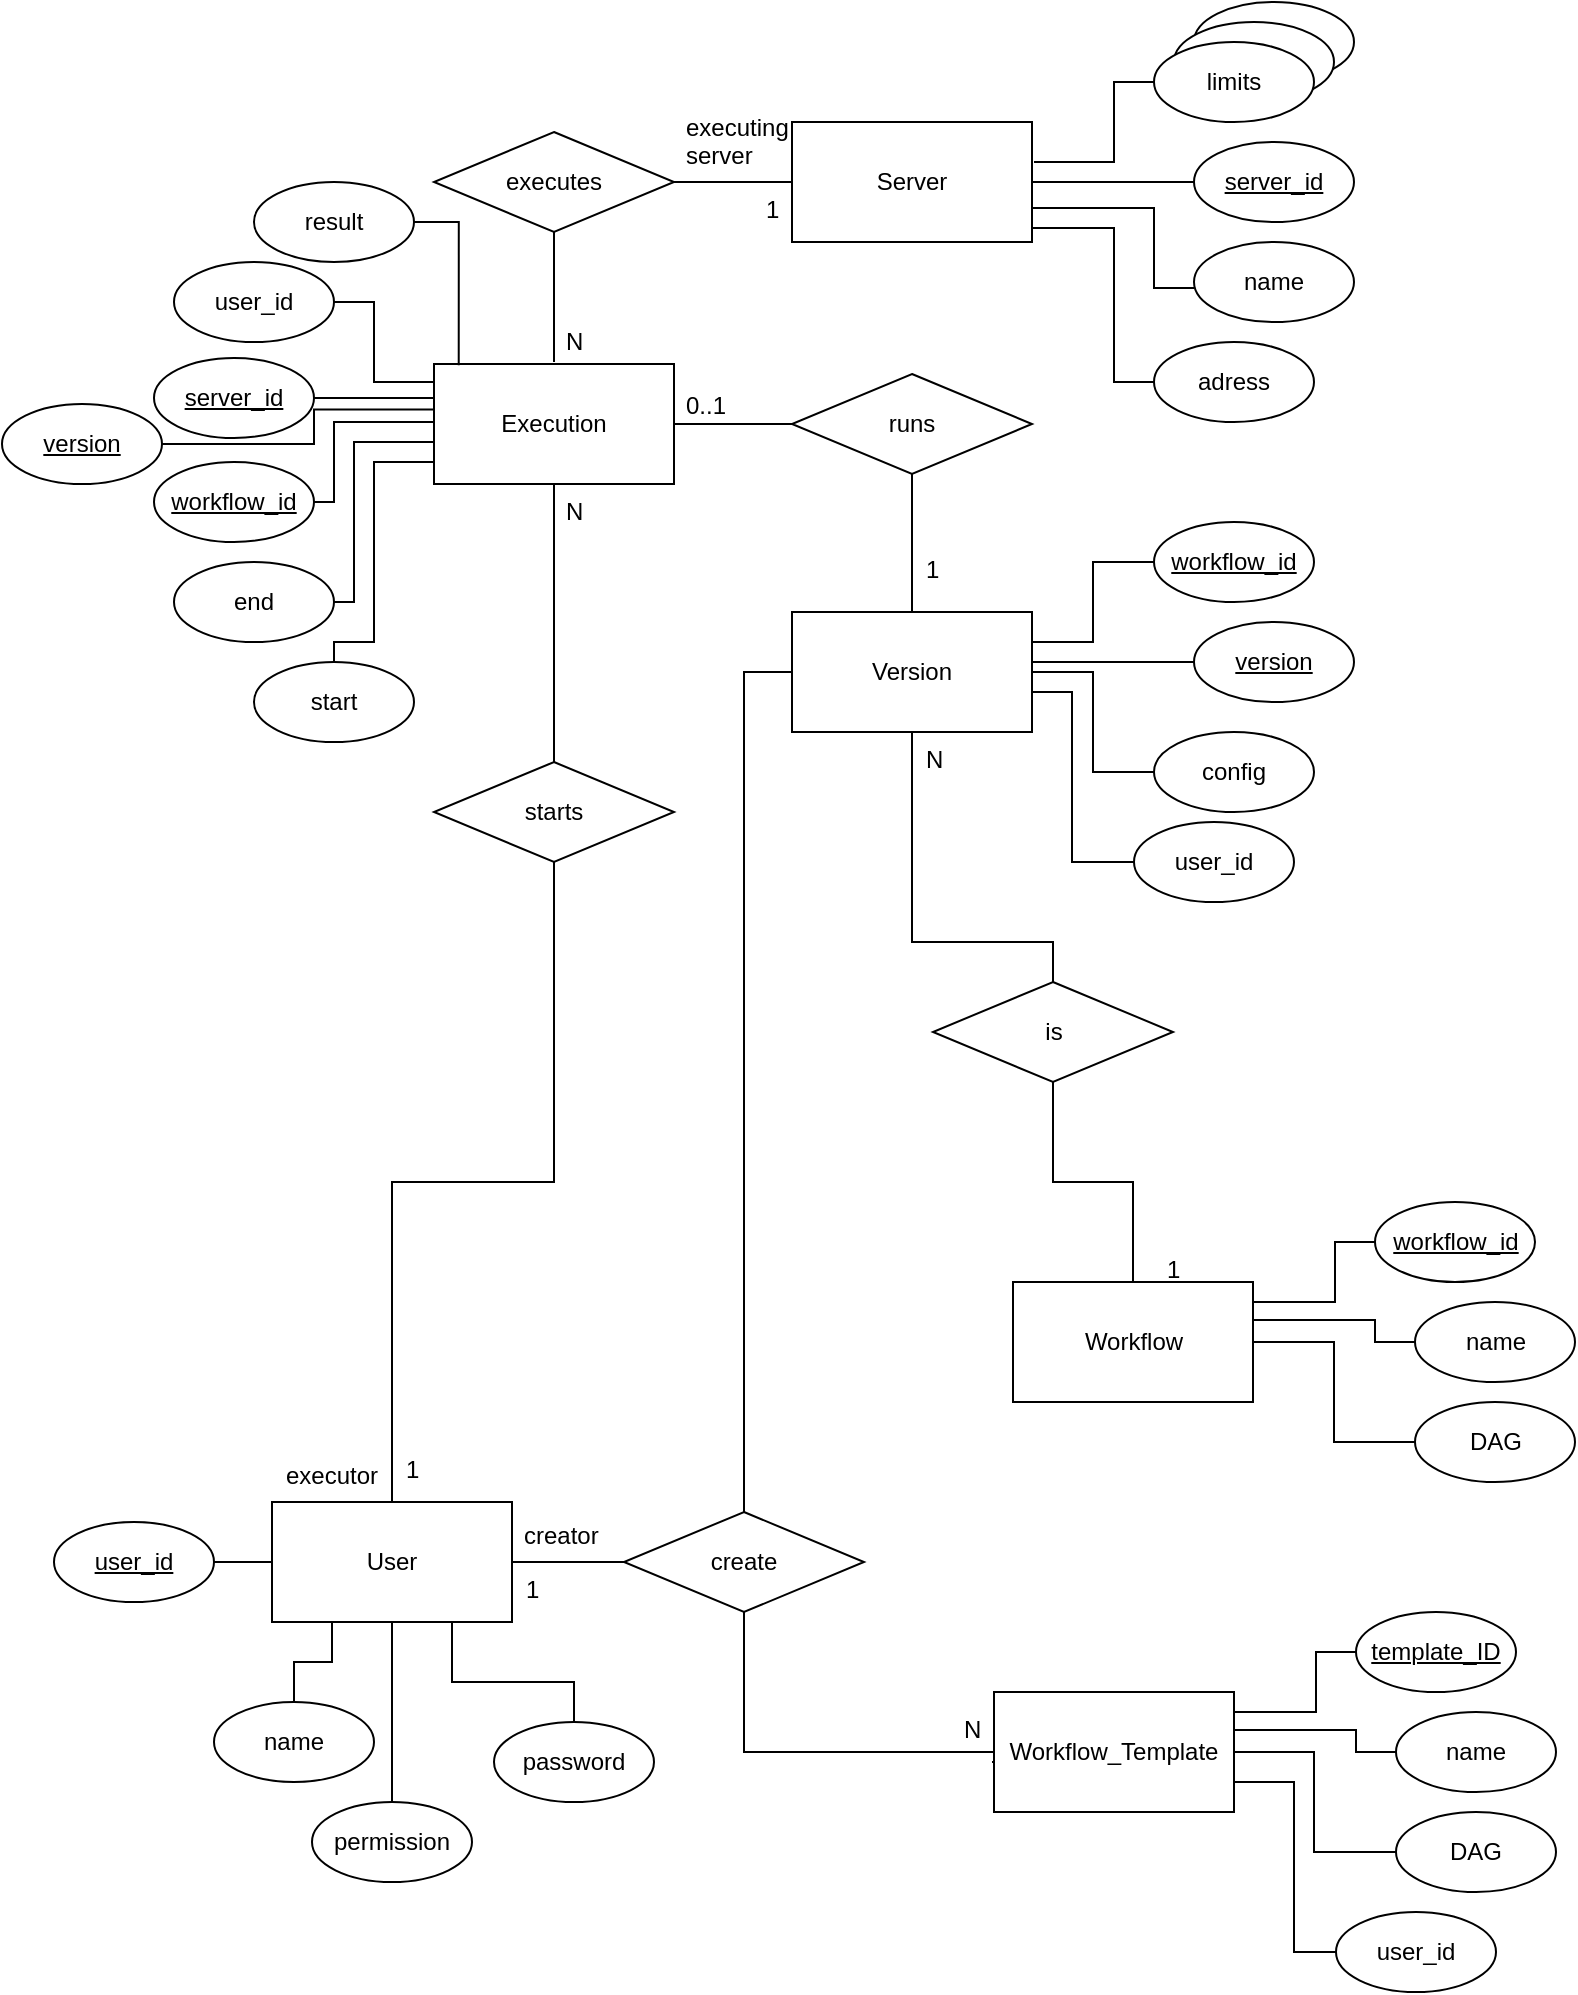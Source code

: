 <mxfile version="15.9.4" type="device"><diagram id="R2lEEEUBdFMjLlhIrx00" name="Page-1"><mxGraphModel dx="1829" dy="672" grid="1" gridSize="10" guides="1" tooltips="1" connect="1" arrows="1" fold="1" page="1" pageScale="1" pageWidth="827" pageHeight="1169" background="none" math="0" shadow="0" extFonts="Permanent Marker^https://fonts.googleapis.com/css?family=Permanent+Marker"><root><mxCell id="0"/><mxCell id="1" parent="0"/><mxCell id="A2w-pQ9t_3ra4QmnTW0P-2" value="User" style="rounded=0;whiteSpace=wrap;html=1;" parent="1" vertex="1"><mxGeometry x="99" y="800" width="120" height="60" as="geometry"/></mxCell><mxCell id="A2w-pQ9t_3ra4QmnTW0P-3" value="Server" style="rounded=0;whiteSpace=wrap;html=1;" parent="1" vertex="1"><mxGeometry x="359" y="110" width="120" height="60" as="geometry"/></mxCell><mxCell id="A2w-pQ9t_3ra4QmnTW0P-42" style="edgeStyle=orthogonalEdgeStyle;rounded=0;orthogonalLoop=1;jettySize=auto;html=1;entryX=0.5;entryY=0;entryDx=0;entryDy=0;endArrow=none;endFill=0;exitX=0;exitY=0.5;exitDx=0;exitDy=0;" parent="1" source="OyhDAPWzYYzq3DxiSER8-15" target="A2w-pQ9t_3ra4QmnTW0P-37" edge="1"><mxGeometry relative="1" as="geometry"/></mxCell><mxCell id="A2w-pQ9t_3ra4QmnTW0P-4" value="Workflow" style="rounded=0;whiteSpace=wrap;html=1;" parent="1" vertex="1"><mxGeometry x="469.5" y="690" width="120" height="60" as="geometry"/></mxCell><mxCell id="A2w-pQ9t_3ra4QmnTW0P-21" style="edgeStyle=orthogonalEdgeStyle;rounded=0;orthogonalLoop=1;jettySize=auto;html=1;entryX=1;entryY=0.5;entryDx=0;entryDy=0;endArrow=none;endFill=0;" parent="1" source="A2w-pQ9t_3ra4QmnTW0P-12" target="A2w-pQ9t_3ra4QmnTW0P-3" edge="1"><mxGeometry relative="1" as="geometry"><Array as="points"><mxPoint x="510" y="140"/><mxPoint x="510" y="140"/></Array></mxGeometry></mxCell><mxCell id="A2w-pQ9t_3ra4QmnTW0P-12" value="&lt;u&gt;server_id&lt;/u&gt;" style="ellipse;whiteSpace=wrap;html=1;glass=0;" parent="1" vertex="1"><mxGeometry x="560" y="120" width="80" height="40" as="geometry"/></mxCell><mxCell id="A2w-pQ9t_3ra4QmnTW0P-13" value="&lt;div&gt;limits&lt;/div&gt;" style="ellipse;whiteSpace=wrap;html=1;glass=0;" parent="1" vertex="1"><mxGeometry x="560" y="50" width="80" height="40" as="geometry"/></mxCell><mxCell id="A2w-pQ9t_3ra4QmnTW0P-22" style="edgeStyle=orthogonalEdgeStyle;rounded=0;orthogonalLoop=1;jettySize=auto;html=1;endArrow=none;endFill=0;" parent="1" edge="1"><mxGeometry relative="1" as="geometry"><mxPoint x="560" y="193" as="sourcePoint"/><mxPoint x="500" y="153" as="targetPoint"/><Array as="points"><mxPoint x="540" y="193"/><mxPoint x="540" y="153"/><mxPoint x="479" y="153"/></Array></mxGeometry></mxCell><mxCell id="A2w-pQ9t_3ra4QmnTW0P-14" value="name" style="ellipse;whiteSpace=wrap;html=1;glass=0;" parent="1" vertex="1"><mxGeometry x="560" y="170" width="80" height="40" as="geometry"/></mxCell><mxCell id="A2w-pQ9t_3ra4QmnTW0P-23" style="edgeStyle=orthogonalEdgeStyle;rounded=0;orthogonalLoop=1;jettySize=auto;html=1;entryX=1;entryY=0.883;entryDx=0;entryDy=0;entryPerimeter=0;endArrow=none;endFill=0;" parent="1" source="A2w-pQ9t_3ra4QmnTW0P-15" target="A2w-pQ9t_3ra4QmnTW0P-3" edge="1"><mxGeometry relative="1" as="geometry"><Array as="points"><mxPoint x="520" y="240"/><mxPoint x="520" y="163"/></Array></mxGeometry></mxCell><mxCell id="A2w-pQ9t_3ra4QmnTW0P-15" value="adress" style="ellipse;whiteSpace=wrap;html=1;glass=0;" parent="1" vertex="1"><mxGeometry x="540" y="220" width="80" height="40" as="geometry"/></mxCell><mxCell id="A2w-pQ9t_3ra4QmnTW0P-17" value="&lt;div&gt;limits&lt;/div&gt;" style="ellipse;whiteSpace=wrap;html=1;glass=0;" parent="1" vertex="1"><mxGeometry x="550" y="60" width="80" height="40" as="geometry"/></mxCell><mxCell id="A2w-pQ9t_3ra4QmnTW0P-20" style="edgeStyle=orthogonalEdgeStyle;rounded=0;orthogonalLoop=1;jettySize=auto;html=1;endArrow=none;endFill=0;" parent="1" source="A2w-pQ9t_3ra4QmnTW0P-18" edge="1"><mxGeometry relative="1" as="geometry"><mxPoint x="480" y="130" as="targetPoint"/><Array as="points"><mxPoint x="520" y="90"/><mxPoint x="520" y="130"/><mxPoint x="480" y="130"/></Array></mxGeometry></mxCell><mxCell id="A2w-pQ9t_3ra4QmnTW0P-18" value="&lt;div&gt;limits&lt;/div&gt;" style="ellipse;whiteSpace=wrap;html=1;glass=0;" parent="1" vertex="1"><mxGeometry x="540" y="70" width="80" height="40" as="geometry"/></mxCell><mxCell id="A2w-pQ9t_3ra4QmnTW0P-54" style="edgeStyle=orthogonalEdgeStyle;rounded=0;orthogonalLoop=1;jettySize=auto;html=1;entryX=0.5;entryY=0;entryDx=0;entryDy=0;endArrow=none;endFill=0;targetPerimeterSpacing=0;" parent="1" source="A2w-pQ9t_3ra4QmnTW0P-24" target="A2w-pQ9t_3ra4QmnTW0P-53" edge="1"><mxGeometry relative="1" as="geometry"/></mxCell><mxCell id="A2w-pQ9t_3ra4QmnTW0P-24" value="Execution" style="rounded=0;whiteSpace=wrap;html=1;glass=0;" parent="1" vertex="1"><mxGeometry x="180" y="231" width="120" height="60" as="geometry"/></mxCell><mxCell id="A2w-pQ9t_3ra4QmnTW0P-51" style="edgeStyle=orthogonalEdgeStyle;rounded=0;orthogonalLoop=1;jettySize=auto;html=1;endArrow=none;endFill=0;targetPerimeterSpacing=0;" parent="1" source="A2w-pQ9t_3ra4QmnTW0P-25" edge="1"><mxGeometry relative="1" as="geometry"><mxPoint x="240" y="230" as="targetPoint"/></mxGeometry></mxCell><mxCell id="A2w-pQ9t_3ra4QmnTW0P-52" style="edgeStyle=orthogonalEdgeStyle;rounded=0;orthogonalLoop=1;jettySize=auto;html=1;entryX=0;entryY=0.5;entryDx=0;entryDy=0;endArrow=none;endFill=0;targetPerimeterSpacing=0;" parent="1" source="A2w-pQ9t_3ra4QmnTW0P-25" target="A2w-pQ9t_3ra4QmnTW0P-3" edge="1"><mxGeometry relative="1" as="geometry"/></mxCell><mxCell id="A2w-pQ9t_3ra4QmnTW0P-25" value="executes" style="rhombus;whiteSpace=wrap;html=1;" parent="1" vertex="1"><mxGeometry x="180" y="115" width="120" height="50" as="geometry"/></mxCell><mxCell id="A2w-pQ9t_3ra4QmnTW0P-46" style="edgeStyle=orthogonalEdgeStyle;rounded=0;orthogonalLoop=1;jettySize=auto;html=1;endArrow=none;endFill=0;targetPerimeterSpacing=0;" parent="1" source="A2w-pQ9t_3ra4QmnTW0P-26" edge="1"><mxGeometry relative="1" as="geometry"><mxPoint x="180" y="240" as="targetPoint"/><Array as="points"><mxPoint x="150" y="200"/><mxPoint x="150" y="240"/></Array></mxGeometry></mxCell><mxCell id="A2w-pQ9t_3ra4QmnTW0P-26" value="user_id" style="ellipse;whiteSpace=wrap;html=1;glass=0;" parent="1" vertex="1"><mxGeometry x="50" y="180" width="80" height="40" as="geometry"/></mxCell><mxCell id="A2w-pQ9t_3ra4QmnTW0P-45" style="edgeStyle=orthogonalEdgeStyle;rounded=0;orthogonalLoop=1;jettySize=auto;html=1;endArrow=none;endFill=0;targetPerimeterSpacing=0;" parent="1" source="A2w-pQ9t_3ra4QmnTW0P-27" edge="1"><mxGeometry relative="1" as="geometry"><mxPoint x="180" y="248" as="targetPoint"/></mxGeometry></mxCell><mxCell id="A2w-pQ9t_3ra4QmnTW0P-27" value="&lt;u&gt;server_id&lt;/u&gt;" style="ellipse;whiteSpace=wrap;html=1;glass=0;" parent="1" vertex="1"><mxGeometry x="40" y="228" width="80" height="40" as="geometry"/></mxCell><mxCell id="A2w-pQ9t_3ra4QmnTW0P-44" style="edgeStyle=orthogonalEdgeStyle;rounded=0;orthogonalLoop=1;jettySize=auto;html=1;endArrow=none;endFill=0;targetPerimeterSpacing=0;" parent="1" source="A2w-pQ9t_3ra4QmnTW0P-28" edge="1"><mxGeometry relative="1" as="geometry"><mxPoint x="180" y="260" as="targetPoint"/><Array as="points"><mxPoint x="130" y="300"/><mxPoint x="130" y="260"/></Array></mxGeometry></mxCell><mxCell id="A2w-pQ9t_3ra4QmnTW0P-28" value="&lt;u&gt;workflow_id&lt;/u&gt;" style="ellipse;whiteSpace=wrap;html=1;glass=0;" parent="1" vertex="1"><mxGeometry x="40" y="280" width="80" height="40" as="geometry"/></mxCell><mxCell id="A2w-pQ9t_3ra4QmnTW0P-60" style="edgeStyle=orthogonalEdgeStyle;rounded=0;orthogonalLoop=1;jettySize=auto;html=1;entryX=1;entryY=0.25;entryDx=0;entryDy=0;endArrow=none;endFill=0;targetPerimeterSpacing=0;exitX=0;exitY=0.5;exitDx=0;exitDy=0;" parent="1" source="A2w-pQ9t_3ra4QmnTW0P-29" edge="1"><mxGeometry relative="1" as="geometry"><mxPoint x="670.5" y="724" as="sourcePoint"/><mxPoint x="589.5" y="709" as="targetPoint"/><Array as="points"><mxPoint x="650.5" y="720"/><mxPoint x="650.5" y="709"/></Array></mxGeometry></mxCell><mxCell id="A2w-pQ9t_3ra4QmnTW0P-29" value="name" style="ellipse;whiteSpace=wrap;html=1;glass=0;" parent="1" vertex="1"><mxGeometry x="670.5" y="700" width="80" height="40" as="geometry"/></mxCell><mxCell id="A2w-pQ9t_3ra4QmnTW0P-61" style="edgeStyle=orthogonalEdgeStyle;rounded=0;orthogonalLoop=1;jettySize=auto;html=1;entryX=1;entryY=0.5;entryDx=0;entryDy=0;endArrow=none;endFill=0;targetPerimeterSpacing=0;" parent="1" source="A2w-pQ9t_3ra4QmnTW0P-30" target="A2w-pQ9t_3ra4QmnTW0P-4" edge="1"><mxGeometry relative="1" as="geometry"/></mxCell><mxCell id="A2w-pQ9t_3ra4QmnTW0P-30" value="DAG" style="ellipse;whiteSpace=wrap;html=1;glass=0;" parent="1" vertex="1"><mxGeometry x="670.5" y="750" width="80" height="40" as="geometry"/></mxCell><mxCell id="A2w-pQ9t_3ra4QmnTW0P-47" style="edgeStyle=orthogonalEdgeStyle;rounded=0;orthogonalLoop=1;jettySize=auto;html=1;endArrow=none;endFill=0;targetPerimeterSpacing=0;exitX=0.5;exitY=0;exitDx=0;exitDy=0;" parent="1" source="A2w-pQ9t_3ra4QmnTW0P-31" edge="1"><mxGeometry relative="1" as="geometry"><mxPoint x="180" y="280" as="targetPoint"/><Array as="points"><mxPoint x="130" y="370"/><mxPoint x="150" y="370"/><mxPoint x="150" y="280"/></Array></mxGeometry></mxCell><mxCell id="A2w-pQ9t_3ra4QmnTW0P-31" value="start" style="ellipse;whiteSpace=wrap;html=1;glass=0;" parent="1" vertex="1"><mxGeometry x="90" y="380" width="80" height="40" as="geometry"/></mxCell><mxCell id="A2w-pQ9t_3ra4QmnTW0P-43" style="edgeStyle=orthogonalEdgeStyle;rounded=0;orthogonalLoop=1;jettySize=auto;html=1;entryX=0;entryY=0.75;entryDx=0;entryDy=0;endArrow=none;endFill=0;targetPerimeterSpacing=0;" parent="1" edge="1"><mxGeometry relative="1" as="geometry"><mxPoint x="130" y="350" as="sourcePoint"/><mxPoint x="180" y="270" as="targetPoint"/><Array as="points"><mxPoint x="140" y="350"/><mxPoint x="140" y="270"/></Array></mxGeometry></mxCell><mxCell id="A2w-pQ9t_3ra4QmnTW0P-32" value="end" style="ellipse;whiteSpace=wrap;html=1;glass=0;" parent="1" vertex="1"><mxGeometry x="50" y="330" width="80" height="40" as="geometry"/></mxCell><mxCell id="A2w-pQ9t_3ra4QmnTW0P-59" style="edgeStyle=orthogonalEdgeStyle;rounded=0;orthogonalLoop=1;jettySize=auto;html=1;entryX=1;entryY=0;entryDx=0;entryDy=0;endArrow=none;endFill=0;targetPerimeterSpacing=0;" parent="1" source="A2w-pQ9t_3ra4QmnTW0P-33" target="A2w-pQ9t_3ra4QmnTW0P-4" edge="1"><mxGeometry relative="1" as="geometry"><Array as="points"><mxPoint x="630.5" y="670"/><mxPoint x="630.5" y="700"/><mxPoint x="589.5" y="700"/></Array></mxGeometry></mxCell><mxCell id="A2w-pQ9t_3ra4QmnTW0P-33" value="&lt;u&gt;workflow_id&lt;/u&gt;" style="ellipse;whiteSpace=wrap;html=1;glass=0;" parent="1" vertex="1"><mxGeometry x="650.5" y="650" width="80" height="40" as="geometry"/></mxCell><mxCell id="OyhDAPWzYYzq3DxiSER8-36" style="edgeStyle=orthogonalEdgeStyle;rounded=0;orthogonalLoop=1;jettySize=auto;html=1;entryX=0;entryY=0.5;entryDx=0;entryDy=0;endArrow=none;endFill=0;" edge="1" parent="1" source="A2w-pQ9t_3ra4QmnTW0P-35" target="A2w-pQ9t_3ra4QmnTW0P-2"><mxGeometry relative="1" as="geometry"/></mxCell><mxCell id="A2w-pQ9t_3ra4QmnTW0P-35" value="&lt;u&gt;user_id&lt;/u&gt;" style="ellipse;whiteSpace=wrap;html=1;glass=0;" parent="1" vertex="1"><mxGeometry x="-10" y="810" width="80" height="40" as="geometry"/></mxCell><mxCell id="A2w-pQ9t_3ra4QmnTW0P-56" style="edgeStyle=orthogonalEdgeStyle;rounded=0;orthogonalLoop=1;jettySize=auto;html=1;entryX=0.25;entryY=1;entryDx=0;entryDy=0;endArrow=none;endFill=0;targetPerimeterSpacing=0;" parent="1" source="A2w-pQ9t_3ra4QmnTW0P-36" target="A2w-pQ9t_3ra4QmnTW0P-2" edge="1"><mxGeometry relative="1" as="geometry"/></mxCell><mxCell id="A2w-pQ9t_3ra4QmnTW0P-36" value="name" style="ellipse;whiteSpace=wrap;html=1;glass=0;" parent="1" vertex="1"><mxGeometry x="70" y="900" width="80" height="40" as="geometry"/></mxCell><mxCell id="OyhDAPWzYYzq3DxiSER8-42" style="edgeStyle=orthogonalEdgeStyle;rounded=0;orthogonalLoop=1;jettySize=auto;html=1;endArrow=none;endFill=0;" edge="1" parent="1" source="A2w-pQ9t_3ra4QmnTW0P-37" target="A2w-pQ9t_3ra4QmnTW0P-2"><mxGeometry relative="1" as="geometry"/></mxCell><mxCell id="OyhDAPWzYYzq3DxiSER8-44" style="edgeStyle=orthogonalEdgeStyle;rounded=0;orthogonalLoop=1;jettySize=auto;html=1;entryX=0;entryY=0.5;entryDx=0;entryDy=0;endArrow=none;endFill=0;exitX=0.5;exitY=1;exitDx=0;exitDy=0;startArrow=none;" edge="1" parent="1" source="A2w-pQ9t_3ra4QmnTW0P-70" target="OyhDAPWzYYzq3DxiSER8-4"><mxGeometry relative="1" as="geometry"/></mxCell><mxCell id="A2w-pQ9t_3ra4QmnTW0P-37" value="create" style="rhombus;whiteSpace=wrap;html=1;" parent="1" vertex="1"><mxGeometry x="275" y="805" width="120" height="50" as="geometry"/></mxCell><mxCell id="A2w-pQ9t_3ra4QmnTW0P-48" style="edgeStyle=orthogonalEdgeStyle;rounded=0;orthogonalLoop=1;jettySize=auto;html=1;endArrow=none;endFill=0;targetPerimeterSpacing=0;" parent="1" source="A2w-pQ9t_3ra4QmnTW0P-38" target="A2w-pQ9t_3ra4QmnTW0P-24" edge="1"><mxGeometry relative="1" as="geometry"/></mxCell><mxCell id="A2w-pQ9t_3ra4QmnTW0P-38" value="runs" style="rhombus;whiteSpace=wrap;html=1;" parent="1" vertex="1"><mxGeometry x="359" y="236" width="120" height="50" as="geometry"/></mxCell><mxCell id="A2w-pQ9t_3ra4QmnTW0P-57" style="edgeStyle=orthogonalEdgeStyle;rounded=0;orthogonalLoop=1;jettySize=auto;html=1;endArrow=none;endFill=0;targetPerimeterSpacing=0;entryX=0.5;entryY=1;entryDx=0;entryDy=0;" parent="1" source="A2w-pQ9t_3ra4QmnTW0P-40" target="A2w-pQ9t_3ra4QmnTW0P-2" edge="1"><mxGeometry relative="1" as="geometry"><mxPoint x="159" y="870" as="targetPoint"/></mxGeometry></mxCell><mxCell id="A2w-pQ9t_3ra4QmnTW0P-40" value="permission" style="ellipse;whiteSpace=wrap;html=1;glass=0;" parent="1" vertex="1"><mxGeometry x="119" y="950" width="80" height="40" as="geometry"/></mxCell><mxCell id="OyhDAPWzYYzq3DxiSER8-28" style="edgeStyle=orthogonalEdgeStyle;rounded=0;orthogonalLoop=1;jettySize=auto;html=1;entryX=0.5;entryY=0;entryDx=0;entryDy=0;endArrow=none;endFill=0;" edge="1" parent="1" source="A2w-pQ9t_3ra4QmnTW0P-53" target="A2w-pQ9t_3ra4QmnTW0P-2"><mxGeometry relative="1" as="geometry"/></mxCell><mxCell id="A2w-pQ9t_3ra4QmnTW0P-53" value="starts" style="rhombus;whiteSpace=wrap;html=1;" parent="1" vertex="1"><mxGeometry x="180" y="430" width="120" height="50" as="geometry"/></mxCell><mxCell id="A2w-pQ9t_3ra4QmnTW0P-67" style="edgeStyle=orthogonalEdgeStyle;rounded=0;orthogonalLoop=1;jettySize=auto;html=1;entryX=0.103;entryY=0.01;entryDx=0;entryDy=0;entryPerimeter=0;endArrow=none;endFill=0;targetPerimeterSpacing=0;" parent="1" source="A2w-pQ9t_3ra4QmnTW0P-66" target="A2w-pQ9t_3ra4QmnTW0P-24" edge="1"><mxGeometry relative="1" as="geometry"/></mxCell><mxCell id="A2w-pQ9t_3ra4QmnTW0P-66" value="result" style="ellipse;whiteSpace=wrap;html=1;glass=0;" parent="1" vertex="1"><mxGeometry x="90" y="140" width="80" height="40" as="geometry"/></mxCell><mxCell id="A2w-pQ9t_3ra4QmnTW0P-71" value="1" style="text;strokeColor=none;fillColor=none;spacingLeft=4;spacingRight=4;overflow=hidden;rotatable=0;points=[[0,0.5],[1,0.5]];portConstraint=eastwest;fontSize=12;glass=0;" parent="1" vertex="1"><mxGeometry x="420" y="320" width="40" height="30" as="geometry"/></mxCell><mxCell id="A2w-pQ9t_3ra4QmnTW0P-72" value="0..1" style="text;strokeColor=none;fillColor=none;spacingLeft=4;spacingRight=4;overflow=hidden;rotatable=0;points=[[0,0.5],[1,0.5]];portConstraint=eastwest;fontSize=12;glass=0;" parent="1" vertex="1"><mxGeometry x="300" y="238" width="40" height="30" as="geometry"/></mxCell><mxCell id="A2w-pQ9t_3ra4QmnTW0P-74" value="N" style="text;strokeColor=none;fillColor=none;spacingLeft=4;spacingRight=4;overflow=hidden;rotatable=0;points=[[0,0.5],[1,0.5]];portConstraint=eastwest;fontSize=12;glass=0;" parent="1" vertex="1"><mxGeometry x="240" y="291" width="40" height="30" as="geometry"/></mxCell><mxCell id="A2w-pQ9t_3ra4QmnTW0P-75" value="N" style="text;strokeColor=none;fillColor=none;spacingLeft=4;spacingRight=4;overflow=hidden;rotatable=0;points=[[0,0.5],[1,0.5]];portConstraint=eastwest;fontSize=12;glass=0;" parent="1" vertex="1"><mxGeometry x="240" y="206" width="40" height="30" as="geometry"/></mxCell><mxCell id="A2w-pQ9t_3ra4QmnTW0P-76" value="1" style="text;strokeColor=none;fillColor=none;spacingLeft=4;spacingRight=4;overflow=hidden;rotatable=0;points=[[0,0.5],[1,0.5]];portConstraint=eastwest;fontSize=12;glass=0;" parent="1" vertex="1"><mxGeometry x="340" y="140" width="40" height="30" as="geometry"/></mxCell><mxCell id="A2w-pQ9t_3ra4QmnTW0P-78" value="executor" style="text;strokeColor=none;fillColor=none;spacingLeft=4;spacingRight=4;overflow=hidden;rotatable=0;points=[[0,0.5],[1,0.5]];portConstraint=eastwest;fontSize=12;glass=0;" parent="1" vertex="1"><mxGeometry x="100" y="773" width="60" height="30" as="geometry"/></mxCell><mxCell id="A2w-pQ9t_3ra4QmnTW0P-79" value="creator" style="text;strokeColor=none;fillColor=none;spacingLeft=4;spacingRight=4;overflow=hidden;rotatable=0;points=[[0,0.5],[1,0.5]];portConstraint=eastwest;fontSize=12;glass=0;" parent="1" vertex="1"><mxGeometry x="219" y="803" width="60" height="30" as="geometry"/></mxCell><mxCell id="A2w-pQ9t_3ra4QmnTW0P-81" value="executing&#xA;server&#xA;" style="text;strokeColor=none;fillColor=none;spacingLeft=4;spacingRight=4;overflow=hidden;rotatable=0;points=[[0,0.5],[1,0.5]];portConstraint=eastwest;fontSize=12;glass=0;" parent="1" vertex="1"><mxGeometry x="300" y="99" width="70" height="40" as="geometry"/></mxCell><mxCell id="OyhDAPWzYYzq3DxiSER8-3" style="edgeStyle=orthogonalEdgeStyle;rounded=0;orthogonalLoop=1;jettySize=auto;html=1;endArrow=none;endFill=0;entryX=0.75;entryY=1;entryDx=0;entryDy=0;" edge="1" parent="1" source="OyhDAPWzYYzq3DxiSER8-1" target="A2w-pQ9t_3ra4QmnTW0P-2"><mxGeometry relative="1" as="geometry"><mxPoint x="220" y="840" as="targetPoint"/><Array as="points"><mxPoint x="250" y="890"/><mxPoint x="189" y="890"/></Array></mxGeometry></mxCell><mxCell id="OyhDAPWzYYzq3DxiSER8-1" value="password" style="ellipse;whiteSpace=wrap;html=1;glass=0;" vertex="1" parent="1"><mxGeometry x="210" y="910" width="80" height="40" as="geometry"/></mxCell><mxCell id="OyhDAPWzYYzq3DxiSER8-4" value="Workflow_Template" style="rounded=0;whiteSpace=wrap;html=1;" vertex="1" parent="1"><mxGeometry x="460" y="895" width="120" height="60" as="geometry"/></mxCell><mxCell id="OyhDAPWzYYzq3DxiSER8-5" style="edgeStyle=orthogonalEdgeStyle;rounded=0;orthogonalLoop=1;jettySize=auto;html=1;entryX=1;entryY=0.25;entryDx=0;entryDy=0;endArrow=none;endFill=0;targetPerimeterSpacing=0;exitX=0;exitY=0.5;exitDx=0;exitDy=0;" edge="1" parent="1" source="OyhDAPWzYYzq3DxiSER8-6"><mxGeometry relative="1" as="geometry"><mxPoint x="661" y="929" as="sourcePoint"/><mxPoint x="580" y="914" as="targetPoint"/><Array as="points"><mxPoint x="641" y="925"/><mxPoint x="641" y="914"/></Array></mxGeometry></mxCell><mxCell id="OyhDAPWzYYzq3DxiSER8-6" value="name" style="ellipse;whiteSpace=wrap;html=1;glass=0;" vertex="1" parent="1"><mxGeometry x="661" y="905" width="80" height="40" as="geometry"/></mxCell><mxCell id="OyhDAPWzYYzq3DxiSER8-7" style="edgeStyle=orthogonalEdgeStyle;rounded=0;orthogonalLoop=1;jettySize=auto;html=1;entryX=1;entryY=0.5;entryDx=0;entryDy=0;endArrow=none;endFill=0;targetPerimeterSpacing=0;" edge="1" parent="1" source="OyhDAPWzYYzq3DxiSER8-8"><mxGeometry relative="1" as="geometry"><mxPoint x="580" y="925" as="targetPoint"/><Array as="points"><mxPoint x="620" y="975"/><mxPoint x="620" y="925"/></Array></mxGeometry></mxCell><mxCell id="OyhDAPWzYYzq3DxiSER8-8" value="DAG" style="ellipse;whiteSpace=wrap;html=1;glass=0;" vertex="1" parent="1"><mxGeometry x="661" y="955" width="80" height="40" as="geometry"/></mxCell><mxCell id="OyhDAPWzYYzq3DxiSER8-9" style="edgeStyle=orthogonalEdgeStyle;rounded=0;orthogonalLoop=1;jettySize=auto;html=1;entryX=1;entryY=0;entryDx=0;entryDy=0;endArrow=none;endFill=0;targetPerimeterSpacing=0;" edge="1" parent="1" source="OyhDAPWzYYzq3DxiSER8-10"><mxGeometry relative="1" as="geometry"><Array as="points"><mxPoint x="621" y="875"/><mxPoint x="621" y="905"/><mxPoint x="580" y="905"/></Array><mxPoint x="580" y="895" as="targetPoint"/></mxGeometry></mxCell><mxCell id="OyhDAPWzYYzq3DxiSER8-10" value="&lt;u&gt;template_ID&lt;/u&gt;" style="ellipse;whiteSpace=wrap;html=1;glass=0;" vertex="1" parent="1"><mxGeometry x="641" y="855" width="80" height="40" as="geometry"/></mxCell><mxCell id="OyhDAPWzYYzq3DxiSER8-11" style="edgeStyle=orthogonalEdgeStyle;rounded=0;orthogonalLoop=1;jettySize=auto;html=1;entryX=1;entryY=0.75;entryDx=0;entryDy=0;endArrow=none;endFill=0;targetPerimeterSpacing=0;" edge="1" parent="1" source="OyhDAPWzYYzq3DxiSER8-12"><mxGeometry relative="1" as="geometry"><mxPoint x="580" y="940" as="targetPoint"/><Array as="points"><mxPoint x="610" y="1025"/><mxPoint x="610" y="940"/></Array></mxGeometry></mxCell><mxCell id="OyhDAPWzYYzq3DxiSER8-12" value="user_id" style="ellipse;whiteSpace=wrap;html=1;glass=0;" vertex="1" parent="1"><mxGeometry x="631" y="1005" width="80" height="40" as="geometry"/></mxCell><mxCell id="OyhDAPWzYYzq3DxiSER8-29" style="edgeStyle=orthogonalEdgeStyle;rounded=0;orthogonalLoop=1;jettySize=auto;html=1;entryX=0.5;entryY=1;entryDx=0;entryDy=0;endArrow=none;endFill=0;" edge="1" parent="1" source="OyhDAPWzYYzq3DxiSER8-15" target="A2w-pQ9t_3ra4QmnTW0P-38"><mxGeometry relative="1" as="geometry"/></mxCell><mxCell id="OyhDAPWzYYzq3DxiSER8-15" value="Version" style="rounded=0;whiteSpace=wrap;html=1;" vertex="1" parent="1"><mxGeometry x="359" y="355" width="120" height="60" as="geometry"/></mxCell><mxCell id="OyhDAPWzYYzq3DxiSER8-16" style="edgeStyle=orthogonalEdgeStyle;rounded=0;orthogonalLoop=1;jettySize=auto;html=1;entryX=1;entryY=0.25;entryDx=0;entryDy=0;endArrow=none;endFill=0;targetPerimeterSpacing=0;exitX=0;exitY=0.5;exitDx=0;exitDy=0;" edge="1" parent="1" source="OyhDAPWzYYzq3DxiSER8-17"><mxGeometry relative="1" as="geometry"><mxPoint x="560" y="384" as="sourcePoint"/><mxPoint x="479" y="369" as="targetPoint"/><Array as="points"><mxPoint x="479" y="380"/></Array></mxGeometry></mxCell><mxCell id="OyhDAPWzYYzq3DxiSER8-17" value="&lt;u&gt;version&lt;/u&gt;" style="ellipse;whiteSpace=wrap;html=1;glass=0;" vertex="1" parent="1"><mxGeometry x="560" y="360" width="80" height="40" as="geometry"/></mxCell><mxCell id="OyhDAPWzYYzq3DxiSER8-31" style="edgeStyle=orthogonalEdgeStyle;rounded=0;orthogonalLoop=1;jettySize=auto;html=1;entryX=1;entryY=0.25;entryDx=0;entryDy=0;endArrow=none;endFill=0;" edge="1" parent="1" source="OyhDAPWzYYzq3DxiSER8-21" target="OyhDAPWzYYzq3DxiSER8-15"><mxGeometry relative="1" as="geometry"/></mxCell><mxCell id="OyhDAPWzYYzq3DxiSER8-21" value="&lt;u&gt;workflow_id&lt;/u&gt;" style="ellipse;whiteSpace=wrap;html=1;glass=0;" vertex="1" parent="1"><mxGeometry x="540" y="310" width="80" height="40" as="geometry"/></mxCell><mxCell id="OyhDAPWzYYzq3DxiSER8-22" style="edgeStyle=orthogonalEdgeStyle;rounded=0;orthogonalLoop=1;jettySize=auto;html=1;entryX=1;entryY=0.75;entryDx=0;entryDy=0;endArrow=none;endFill=0;targetPerimeterSpacing=0;" edge="1" parent="1" source="OyhDAPWzYYzq3DxiSER8-23"><mxGeometry relative="1" as="geometry"><mxPoint x="479" y="395" as="targetPoint"/><Array as="points"><mxPoint x="499" y="480"/><mxPoint x="499" y="395"/></Array></mxGeometry></mxCell><mxCell id="OyhDAPWzYYzq3DxiSER8-23" value="user_id" style="ellipse;whiteSpace=wrap;html=1;glass=0;" vertex="1" parent="1"><mxGeometry x="530" y="460" width="80" height="40" as="geometry"/></mxCell><mxCell id="OyhDAPWzYYzq3DxiSER8-26" style="edgeStyle=orthogonalEdgeStyle;rounded=0;orthogonalLoop=1;jettySize=auto;html=1;entryX=1;entryY=0.5;entryDx=0;entryDy=0;endArrow=none;endFill=0;" edge="1" parent="1" source="OyhDAPWzYYzq3DxiSER8-25" target="OyhDAPWzYYzq3DxiSER8-15"><mxGeometry relative="1" as="geometry"/></mxCell><mxCell id="OyhDAPWzYYzq3DxiSER8-25" value="config" style="ellipse;whiteSpace=wrap;html=1;glass=0;" vertex="1" parent="1"><mxGeometry x="540" y="415" width="80" height="40" as="geometry"/></mxCell><mxCell id="A2w-pQ9t_3ra4QmnTW0P-73" value="1" style="text;strokeColor=none;fillColor=none;spacingLeft=4;spacingRight=4;overflow=hidden;rotatable=0;points=[[0,0.5],[1,0.5]];portConstraint=eastwest;fontSize=12;glass=0;" parent="1" vertex="1"><mxGeometry x="160" y="770" width="40" height="30" as="geometry"/></mxCell><mxCell id="OyhDAPWzYYzq3DxiSER8-30" value="1" style="text;strokeColor=none;fillColor=none;spacingLeft=4;spacingRight=4;overflow=hidden;rotatable=0;points=[[0,0.5],[1,0.5]];portConstraint=eastwest;fontSize=12;glass=0;" vertex="1" parent="1"><mxGeometry x="540.5" y="670" width="40" height="30" as="geometry"/></mxCell><mxCell id="OyhDAPWzYYzq3DxiSER8-33" style="edgeStyle=orthogonalEdgeStyle;rounded=0;orthogonalLoop=1;jettySize=auto;html=1;entryX=0.5;entryY=1;entryDx=0;entryDy=0;endArrow=none;endFill=0;" edge="1" parent="1" source="OyhDAPWzYYzq3DxiSER8-32" target="OyhDAPWzYYzq3DxiSER8-15"><mxGeometry relative="1" as="geometry"><Array as="points"><mxPoint x="489" y="520"/><mxPoint x="419" y="520"/></Array></mxGeometry></mxCell><mxCell id="OyhDAPWzYYzq3DxiSER8-34" style="edgeStyle=orthogonalEdgeStyle;rounded=0;orthogonalLoop=1;jettySize=auto;html=1;entryX=0.5;entryY=0;entryDx=0;entryDy=0;endArrow=none;endFill=0;" edge="1" parent="1" source="OyhDAPWzYYzq3DxiSER8-32" target="A2w-pQ9t_3ra4QmnTW0P-4"><mxGeometry relative="1" as="geometry"/></mxCell><mxCell id="OyhDAPWzYYzq3DxiSER8-32" value="is" style="rhombus;whiteSpace=wrap;html=1;" vertex="1" parent="1"><mxGeometry x="429.5" y="540" width="120" height="50" as="geometry"/></mxCell><mxCell id="OyhDAPWzYYzq3DxiSER8-35" value="N" style="text;strokeColor=none;fillColor=none;spacingLeft=4;spacingRight=4;overflow=hidden;rotatable=0;points=[[0,0.5],[1,0.5]];portConstraint=eastwest;fontSize=12;glass=0;" vertex="1" parent="1"><mxGeometry x="420" y="415" width="40" height="30" as="geometry"/></mxCell><mxCell id="A2w-pQ9t_3ra4QmnTW0P-69" value="1" style="text;strokeColor=none;fillColor=none;spacingLeft=4;spacingRight=4;overflow=hidden;rotatable=0;points=[[0,0.5],[1,0.5]];portConstraint=eastwest;fontSize=12;glass=0;" parent="1" vertex="1"><mxGeometry x="220" y="830" width="40" height="30" as="geometry"/></mxCell><mxCell id="OyhDAPWzYYzq3DxiSER8-41" style="edgeStyle=orthogonalEdgeStyle;rounded=0;orthogonalLoop=1;jettySize=auto;html=1;entryX=-0.004;entryY=0.379;entryDx=0;entryDy=0;entryPerimeter=0;endArrow=none;endFill=0;" edge="1" parent="1" source="OyhDAPWzYYzq3DxiSER8-40" target="A2w-pQ9t_3ra4QmnTW0P-24"><mxGeometry relative="1" as="geometry"><Array as="points"><mxPoint x="120" y="271"/><mxPoint x="120" y="254"/></Array></mxGeometry></mxCell><mxCell id="OyhDAPWzYYzq3DxiSER8-40" value="&lt;u&gt;version&lt;/u&gt;" style="ellipse;whiteSpace=wrap;html=1;glass=0;" vertex="1" parent="1"><mxGeometry x="-36" y="251" width="80" height="40" as="geometry"/></mxCell><mxCell id="A2w-pQ9t_3ra4QmnTW0P-70" value="N" style="text;strokeColor=none;fillColor=none;spacingLeft=4;spacingRight=4;overflow=hidden;rotatable=0;points=[[0,0.5],[1,0.5]];portConstraint=eastwest;fontSize=12;glass=0;" parent="1" vertex="1"><mxGeometry x="439" y="900" width="40" height="30" as="geometry"/></mxCell><mxCell id="OyhDAPWzYYzq3DxiSER8-45" value="" style="edgeStyle=orthogonalEdgeStyle;rounded=0;orthogonalLoop=1;jettySize=auto;html=1;entryX=0;entryY=0.5;entryDx=0;entryDy=0;endArrow=none;endFill=0;exitX=0.5;exitY=1;exitDx=0;exitDy=0;" edge="1" parent="1" source="A2w-pQ9t_3ra4QmnTW0P-37" target="OyhDAPWzYYzq3DxiSER8-4"><mxGeometry relative="1" as="geometry"><mxPoint x="335" y="855" as="sourcePoint"/><mxPoint x="460" y="925" as="targetPoint"/></mxGeometry></mxCell></root></mxGraphModel></diagram></mxfile>